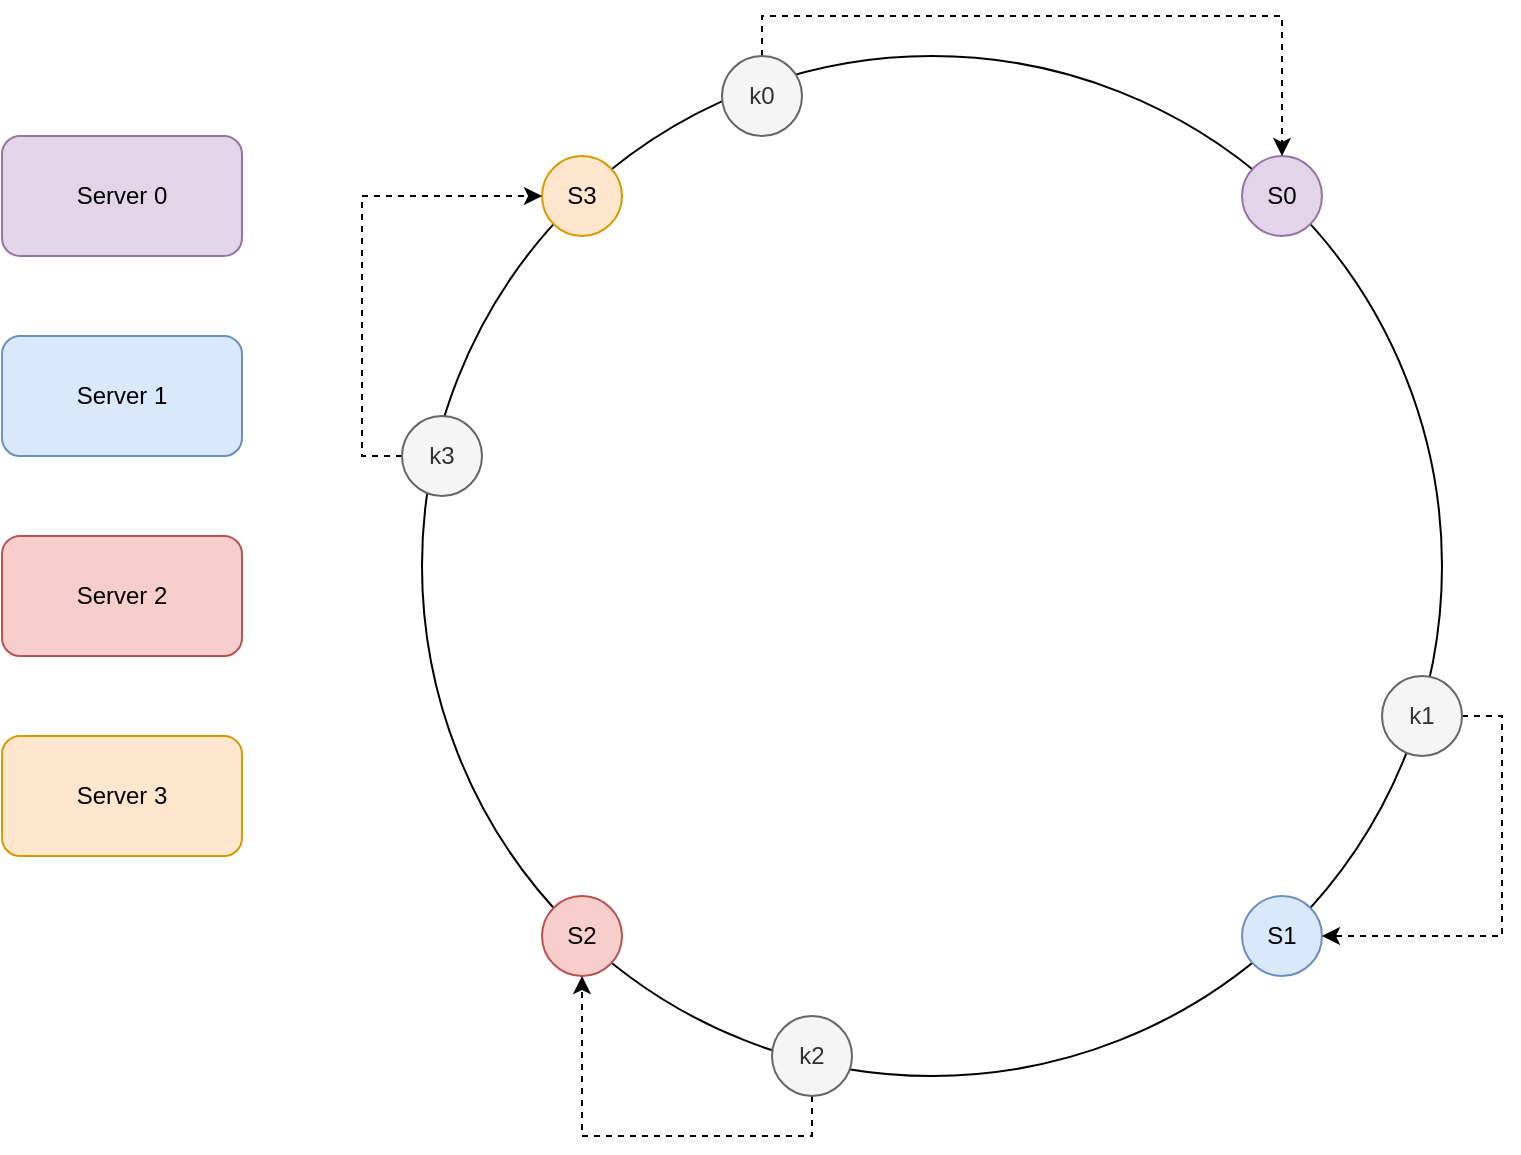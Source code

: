 <mxfile version="26.1.3">
  <diagram name="Page-1" id="V2EzLSBuoxpmCcwD27ga">
    <mxGraphModel dx="1364" dy="758" grid="1" gridSize="10" guides="1" tooltips="1" connect="1" arrows="1" fold="1" page="1" pageScale="1" pageWidth="850" pageHeight="1100" math="0" shadow="0">
      <root>
        <mxCell id="0" />
        <mxCell id="1" parent="0" />
        <mxCell id="L3mOhsV6HrMKEacIkS7J-72" value="" style="ellipse;whiteSpace=wrap;html=1;aspect=fixed;" vertex="1" parent="1">
          <mxGeometry x="230" y="100" width="510" height="510" as="geometry" />
        </mxCell>
        <mxCell id="L3mOhsV6HrMKEacIkS7J-73" value="Server 0" style="rounded=1;whiteSpace=wrap;html=1;fillColor=#e1d5e7;strokeColor=#9673a6;" vertex="1" parent="1">
          <mxGeometry x="20" y="140" width="120" height="60" as="geometry" />
        </mxCell>
        <mxCell id="L3mOhsV6HrMKEacIkS7J-74" value="Server 1" style="rounded=1;whiteSpace=wrap;html=1;fillColor=#dae8fc;strokeColor=#6c8ebf;" vertex="1" parent="1">
          <mxGeometry x="20" y="240" width="120" height="60" as="geometry" />
        </mxCell>
        <mxCell id="L3mOhsV6HrMKEacIkS7J-75" value="Server 2" style="rounded=1;whiteSpace=wrap;html=1;fillColor=#f8cecc;strokeColor=#b85450;" vertex="1" parent="1">
          <mxGeometry x="20" y="340" width="120" height="60" as="geometry" />
        </mxCell>
        <mxCell id="L3mOhsV6HrMKEacIkS7J-76" value="Server 3" style="rounded=1;whiteSpace=wrap;html=1;fillColor=#ffe6cc;strokeColor=#d79b00;" vertex="1" parent="1">
          <mxGeometry x="20" y="440" width="120" height="60" as="geometry" />
        </mxCell>
        <mxCell id="L3mOhsV6HrMKEacIkS7J-77" value="S3" style="ellipse;whiteSpace=wrap;html=1;aspect=fixed;fillColor=#ffe6cc;strokeColor=#d79b00;" vertex="1" parent="1">
          <mxGeometry x="290" y="150" width="40" height="40" as="geometry" />
        </mxCell>
        <mxCell id="L3mOhsV6HrMKEacIkS7J-78" value="S0" style="ellipse;whiteSpace=wrap;html=1;aspect=fixed;fillColor=#e1d5e7;strokeColor=#9673a6;" vertex="1" parent="1">
          <mxGeometry x="640" y="150" width="40" height="40" as="geometry" />
        </mxCell>
        <mxCell id="L3mOhsV6HrMKEacIkS7J-79" value="S1" style="ellipse;whiteSpace=wrap;html=1;aspect=fixed;fillColor=#dae8fc;strokeColor=#6c8ebf;" vertex="1" parent="1">
          <mxGeometry x="640" y="520" width="40" height="40" as="geometry" />
        </mxCell>
        <mxCell id="L3mOhsV6HrMKEacIkS7J-80" value="S2" style="ellipse;whiteSpace=wrap;html=1;aspect=fixed;fillColor=#f8cecc;strokeColor=#b85450;" vertex="1" parent="1">
          <mxGeometry x="290" y="520" width="40" height="40" as="geometry" />
        </mxCell>
        <mxCell id="L3mOhsV6HrMKEacIkS7J-90" style="edgeStyle=orthogonalEdgeStyle;rounded=0;orthogonalLoop=1;jettySize=auto;html=1;exitX=0.5;exitY=0;exitDx=0;exitDy=0;entryX=0.5;entryY=0;entryDx=0;entryDy=0;dashed=1;" edge="1" parent="1" source="L3mOhsV6HrMKEacIkS7J-82" target="L3mOhsV6HrMKEacIkS7J-78">
          <mxGeometry relative="1" as="geometry" />
        </mxCell>
        <mxCell id="L3mOhsV6HrMKEacIkS7J-82" value="k0" style="ellipse;whiteSpace=wrap;html=1;aspect=fixed;fillColor=#f5f5f5;strokeColor=#666666;fontColor=#333333;" vertex="1" parent="1">
          <mxGeometry x="380" y="100" width="40" height="40" as="geometry" />
        </mxCell>
        <mxCell id="L3mOhsV6HrMKEacIkS7J-91" style="edgeStyle=orthogonalEdgeStyle;rounded=0;orthogonalLoop=1;jettySize=auto;html=1;exitX=1;exitY=0.5;exitDx=0;exitDy=0;entryX=1;entryY=0.5;entryDx=0;entryDy=0;dashed=1;" edge="1" parent="1" source="L3mOhsV6HrMKEacIkS7J-83" target="L3mOhsV6HrMKEacIkS7J-79">
          <mxGeometry relative="1" as="geometry" />
        </mxCell>
        <mxCell id="L3mOhsV6HrMKEacIkS7J-83" value="k1" style="ellipse;whiteSpace=wrap;html=1;aspect=fixed;fillColor=#f5f5f5;strokeColor=#666666;fontColor=#333333;" vertex="1" parent="1">
          <mxGeometry x="710" y="410" width="40" height="40" as="geometry" />
        </mxCell>
        <mxCell id="L3mOhsV6HrMKEacIkS7J-89" style="edgeStyle=orthogonalEdgeStyle;rounded=0;orthogonalLoop=1;jettySize=auto;html=1;exitX=0.5;exitY=1;exitDx=0;exitDy=0;entryX=0.5;entryY=1;entryDx=0;entryDy=0;dashed=1;" edge="1" parent="1" source="L3mOhsV6HrMKEacIkS7J-84" target="L3mOhsV6HrMKEacIkS7J-80">
          <mxGeometry relative="1" as="geometry" />
        </mxCell>
        <mxCell id="L3mOhsV6HrMKEacIkS7J-84" value="k2" style="ellipse;whiteSpace=wrap;html=1;aspect=fixed;fillColor=#f5f5f5;strokeColor=#666666;fontColor=#333333;" vertex="1" parent="1">
          <mxGeometry x="405" y="580" width="40" height="40" as="geometry" />
        </mxCell>
        <mxCell id="L3mOhsV6HrMKEacIkS7J-92" style="edgeStyle=orthogonalEdgeStyle;rounded=0;orthogonalLoop=1;jettySize=auto;html=1;exitX=0;exitY=0.5;exitDx=0;exitDy=0;entryX=0;entryY=0.5;entryDx=0;entryDy=0;dashed=1;" edge="1" parent="1" source="L3mOhsV6HrMKEacIkS7J-85" target="L3mOhsV6HrMKEacIkS7J-77">
          <mxGeometry relative="1" as="geometry" />
        </mxCell>
        <mxCell id="L3mOhsV6HrMKEacIkS7J-85" value="k3" style="ellipse;whiteSpace=wrap;html=1;aspect=fixed;fillColor=#f5f5f5;strokeColor=#666666;fontColor=#333333;" vertex="1" parent="1">
          <mxGeometry x="220" y="280" width="40" height="40" as="geometry" />
        </mxCell>
      </root>
    </mxGraphModel>
  </diagram>
</mxfile>
